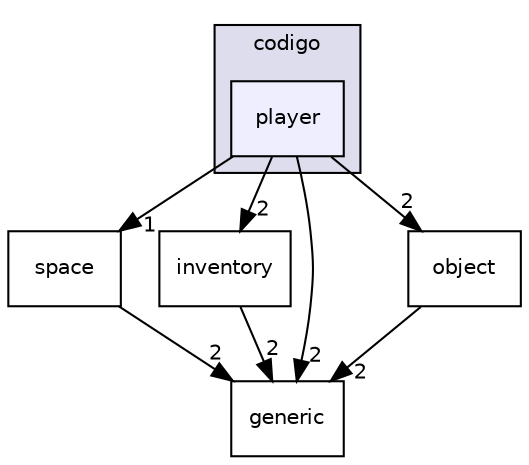 digraph "codigo/player" {
  compound=true
  node [ fontsize="10", fontname="Helvetica"];
  edge [ labelfontsize="10", labelfontname="Helvetica"];
  subgraph clusterdir_4d7be947362df13686123d6563352e9b {
    graph [ bgcolor="#ddddee", pencolor="black", label="codigo" fontname="Helvetica", fontsize="10", URL="dir_4d7be947362df13686123d6563352e9b.html"]
  dir_cad3b46c17f63830d2479fbcffdc5124 [shape=box, label="player", style="filled", fillcolor="#eeeeff", pencolor="black", URL="dir_cad3b46c17f63830d2479fbcffdc5124.html"];
  }
  dir_ee881082ab34f410105dd7ba0e1d0100 [shape=box label="space" URL="dir_ee881082ab34f410105dd7ba0e1d0100.html"];
  dir_7bbe484719f2c6a4e16ef46eb4ab0b13 [shape=box label="inventory" URL="dir_7bbe484719f2c6a4e16ef46eb4ab0b13.html"];
  dir_051e70958e5671730c87e7dc760cedd8 [shape=box label="generic" URL="dir_051e70958e5671730c87e7dc760cedd8.html"];
  dir_06dd021dbc17d4a60f5b3079ad96acb2 [shape=box label="object" URL="dir_06dd021dbc17d4a60f5b3079ad96acb2.html"];
  dir_ee881082ab34f410105dd7ba0e1d0100->dir_051e70958e5671730c87e7dc760cedd8 [headlabel="2", labeldistance=1.5 headhref="dir_000015_000008.html"];
  dir_cad3b46c17f63830d2479fbcffdc5124->dir_ee881082ab34f410105dd7ba0e1d0100 [headlabel="1", labeldistance=1.5 headhref="dir_000013_000015.html"];
  dir_cad3b46c17f63830d2479fbcffdc5124->dir_7bbe484719f2c6a4e16ef46eb4ab0b13 [headlabel="2", labeldistance=1.5 headhref="dir_000013_000010.html"];
  dir_cad3b46c17f63830d2479fbcffdc5124->dir_051e70958e5671730c87e7dc760cedd8 [headlabel="2", labeldistance=1.5 headhref="dir_000013_000008.html"];
  dir_cad3b46c17f63830d2479fbcffdc5124->dir_06dd021dbc17d4a60f5b3079ad96acb2 [headlabel="2", labeldistance=1.5 headhref="dir_000013_000012.html"];
  dir_7bbe484719f2c6a4e16ef46eb4ab0b13->dir_051e70958e5671730c87e7dc760cedd8 [headlabel="2", labeldistance=1.5 headhref="dir_000010_000008.html"];
  dir_06dd021dbc17d4a60f5b3079ad96acb2->dir_051e70958e5671730c87e7dc760cedd8 [headlabel="2", labeldistance=1.5 headhref="dir_000012_000008.html"];
}
